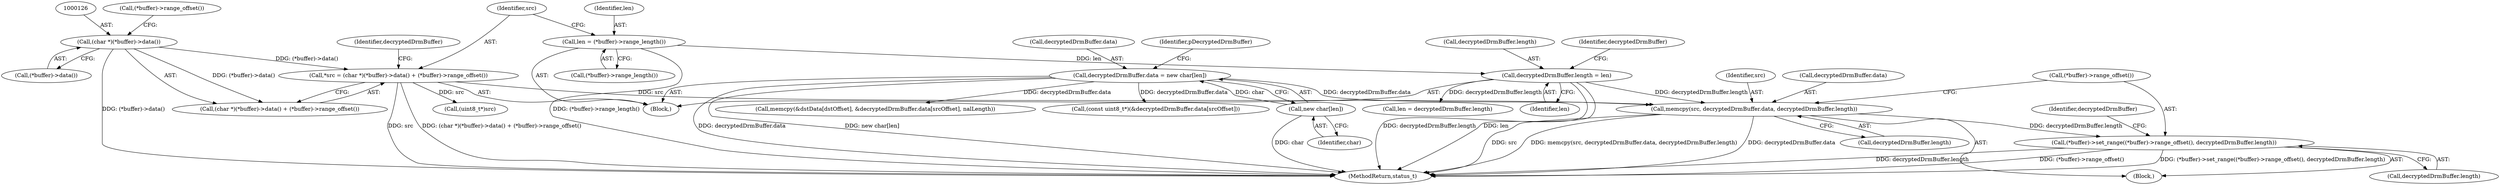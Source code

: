 digraph "0_Android_e248db02fbab2ee9162940bc19f087fd7d96cb9d@API" {
"1000415" [label="(Call,memcpy(src, decryptedDrmBuffer.data, decryptedDrmBuffer.length))"];
"1000122" [label="(Call,*src = (char *)(*buffer)->data() + (*buffer)->range_offset())"];
"1000125" [label="(Call,(char *)(*buffer)->data())"];
"1000136" [label="(Call,decryptedDrmBuffer.data = new char[len])"];
"1000140" [label="(Call,new char[len])"];
"1000131" [label="(Call,decryptedDrmBuffer.length = len)"];
"1000118" [label="(Call,len = (*buffer)->range_length())"];
"1000423" [label="(Call,(*buffer)->set_range((*buffer)->range_offset(), decryptedDrmBuffer.length))"];
"1000198" [label="(Call,(uint8_t*)src)"];
"1000128" [label="(Call,(*buffer)->range_offset())"];
"1000122" [label="(Call,*src = (char *)(*buffer)->data() + (*buffer)->range_offset())"];
"1000232" [label="(Call,(const uint8_t*)(&decryptedDrmBuffer.data[srcOffset]))"];
"1000424" [label="(Call,(*buffer)->range_offset())"];
"1000137" [label="(Call,decryptedDrmBuffer.data)"];
"1000416" [label="(Identifier,src)"];
"1000141" [label="(Identifier,char)"];
"1000414" [label="(Block,)"];
"1000140" [label="(Call,new char[len])"];
"1000443" [label="(MethodReturn,status_t)"];
"1000120" [label="(Call,(*buffer)->range_length())"];
"1000119" [label="(Identifier,len)"];
"1000118" [label="(Call,len = (*buffer)->range_length())"];
"1000136" [label="(Call,decryptedDrmBuffer.data = new char[len])"];
"1000138" [label="(Identifier,decryptedDrmBuffer)"];
"1000135" [label="(Identifier,len)"];
"1000124" [label="(Call,(char *)(*buffer)->data() + (*buffer)->range_offset())"];
"1000133" [label="(Identifier,decryptedDrmBuffer)"];
"1000131" [label="(Call,decryptedDrmBuffer.length = len)"];
"1000125" [label="(Call,(char *)(*buffer)->data())"];
"1000127" [label="(Call,(*buffer)->data())"];
"1000103" [label="(Block,)"];
"1000423" [label="(Call,(*buffer)->set_range((*buffer)->range_offset(), decryptedDrmBuffer.length))"];
"1000430" [label="(Identifier,decryptedDrmBuffer)"];
"1000132" [label="(Call,decryptedDrmBuffer.length)"];
"1000420" [label="(Call,decryptedDrmBuffer.length)"];
"1000417" [label="(Call,decryptedDrmBuffer.data)"];
"1000209" [label="(Call,len = decryptedDrmBuffer.length)"];
"1000415" [label="(Call,memcpy(src, decryptedDrmBuffer.data, decryptedDrmBuffer.length))"];
"1000389" [label="(Call,memcpy(&dstData[dstOffset], &decryptedDrmBuffer.data[srcOffset], nalLength))"];
"1000123" [label="(Identifier,src)"];
"1000425" [label="(Call,decryptedDrmBuffer.length)"];
"1000144" [label="(Identifier,pDecryptedDrmBuffer)"];
"1000415" -> "1000414"  [label="AST: "];
"1000415" -> "1000420"  [label="CFG: "];
"1000416" -> "1000415"  [label="AST: "];
"1000417" -> "1000415"  [label="AST: "];
"1000420" -> "1000415"  [label="AST: "];
"1000424" -> "1000415"  [label="CFG: "];
"1000415" -> "1000443"  [label="DDG: src"];
"1000415" -> "1000443"  [label="DDG: memcpy(src, decryptedDrmBuffer.data, decryptedDrmBuffer.length)"];
"1000415" -> "1000443"  [label="DDG: decryptedDrmBuffer.data"];
"1000122" -> "1000415"  [label="DDG: src"];
"1000136" -> "1000415"  [label="DDG: decryptedDrmBuffer.data"];
"1000131" -> "1000415"  [label="DDG: decryptedDrmBuffer.length"];
"1000415" -> "1000423"  [label="DDG: decryptedDrmBuffer.length"];
"1000122" -> "1000103"  [label="AST: "];
"1000122" -> "1000124"  [label="CFG: "];
"1000123" -> "1000122"  [label="AST: "];
"1000124" -> "1000122"  [label="AST: "];
"1000133" -> "1000122"  [label="CFG: "];
"1000122" -> "1000443"  [label="DDG: src"];
"1000122" -> "1000443"  [label="DDG: (char *)(*buffer)->data() + (*buffer)->range_offset()"];
"1000125" -> "1000122"  [label="DDG: (*buffer)->data()"];
"1000122" -> "1000198"  [label="DDG: src"];
"1000125" -> "1000124"  [label="AST: "];
"1000125" -> "1000127"  [label="CFG: "];
"1000126" -> "1000125"  [label="AST: "];
"1000127" -> "1000125"  [label="AST: "];
"1000128" -> "1000125"  [label="CFG: "];
"1000125" -> "1000443"  [label="DDG: (*buffer)->data()"];
"1000125" -> "1000124"  [label="DDG: (*buffer)->data()"];
"1000136" -> "1000103"  [label="AST: "];
"1000136" -> "1000140"  [label="CFG: "];
"1000137" -> "1000136"  [label="AST: "];
"1000140" -> "1000136"  [label="AST: "];
"1000144" -> "1000136"  [label="CFG: "];
"1000136" -> "1000443"  [label="DDG: new char[len]"];
"1000136" -> "1000443"  [label="DDG: decryptedDrmBuffer.data"];
"1000140" -> "1000136"  [label="DDG: char"];
"1000136" -> "1000232"  [label="DDG: decryptedDrmBuffer.data"];
"1000136" -> "1000389"  [label="DDG: decryptedDrmBuffer.data"];
"1000140" -> "1000141"  [label="CFG: "];
"1000141" -> "1000140"  [label="AST: "];
"1000140" -> "1000443"  [label="DDG: char"];
"1000131" -> "1000103"  [label="AST: "];
"1000131" -> "1000135"  [label="CFG: "];
"1000132" -> "1000131"  [label="AST: "];
"1000135" -> "1000131"  [label="AST: "];
"1000138" -> "1000131"  [label="CFG: "];
"1000131" -> "1000443"  [label="DDG: decryptedDrmBuffer.length"];
"1000131" -> "1000443"  [label="DDG: len"];
"1000118" -> "1000131"  [label="DDG: len"];
"1000131" -> "1000209"  [label="DDG: decryptedDrmBuffer.length"];
"1000118" -> "1000103"  [label="AST: "];
"1000118" -> "1000120"  [label="CFG: "];
"1000119" -> "1000118"  [label="AST: "];
"1000120" -> "1000118"  [label="AST: "];
"1000123" -> "1000118"  [label="CFG: "];
"1000118" -> "1000443"  [label="DDG: (*buffer)->range_length()"];
"1000423" -> "1000414"  [label="AST: "];
"1000423" -> "1000425"  [label="CFG: "];
"1000424" -> "1000423"  [label="AST: "];
"1000425" -> "1000423"  [label="AST: "];
"1000430" -> "1000423"  [label="CFG: "];
"1000423" -> "1000443"  [label="DDG: (*buffer)->set_range((*buffer)->range_offset(), decryptedDrmBuffer.length)"];
"1000423" -> "1000443"  [label="DDG: decryptedDrmBuffer.length"];
"1000423" -> "1000443"  [label="DDG: (*buffer)->range_offset()"];
}
